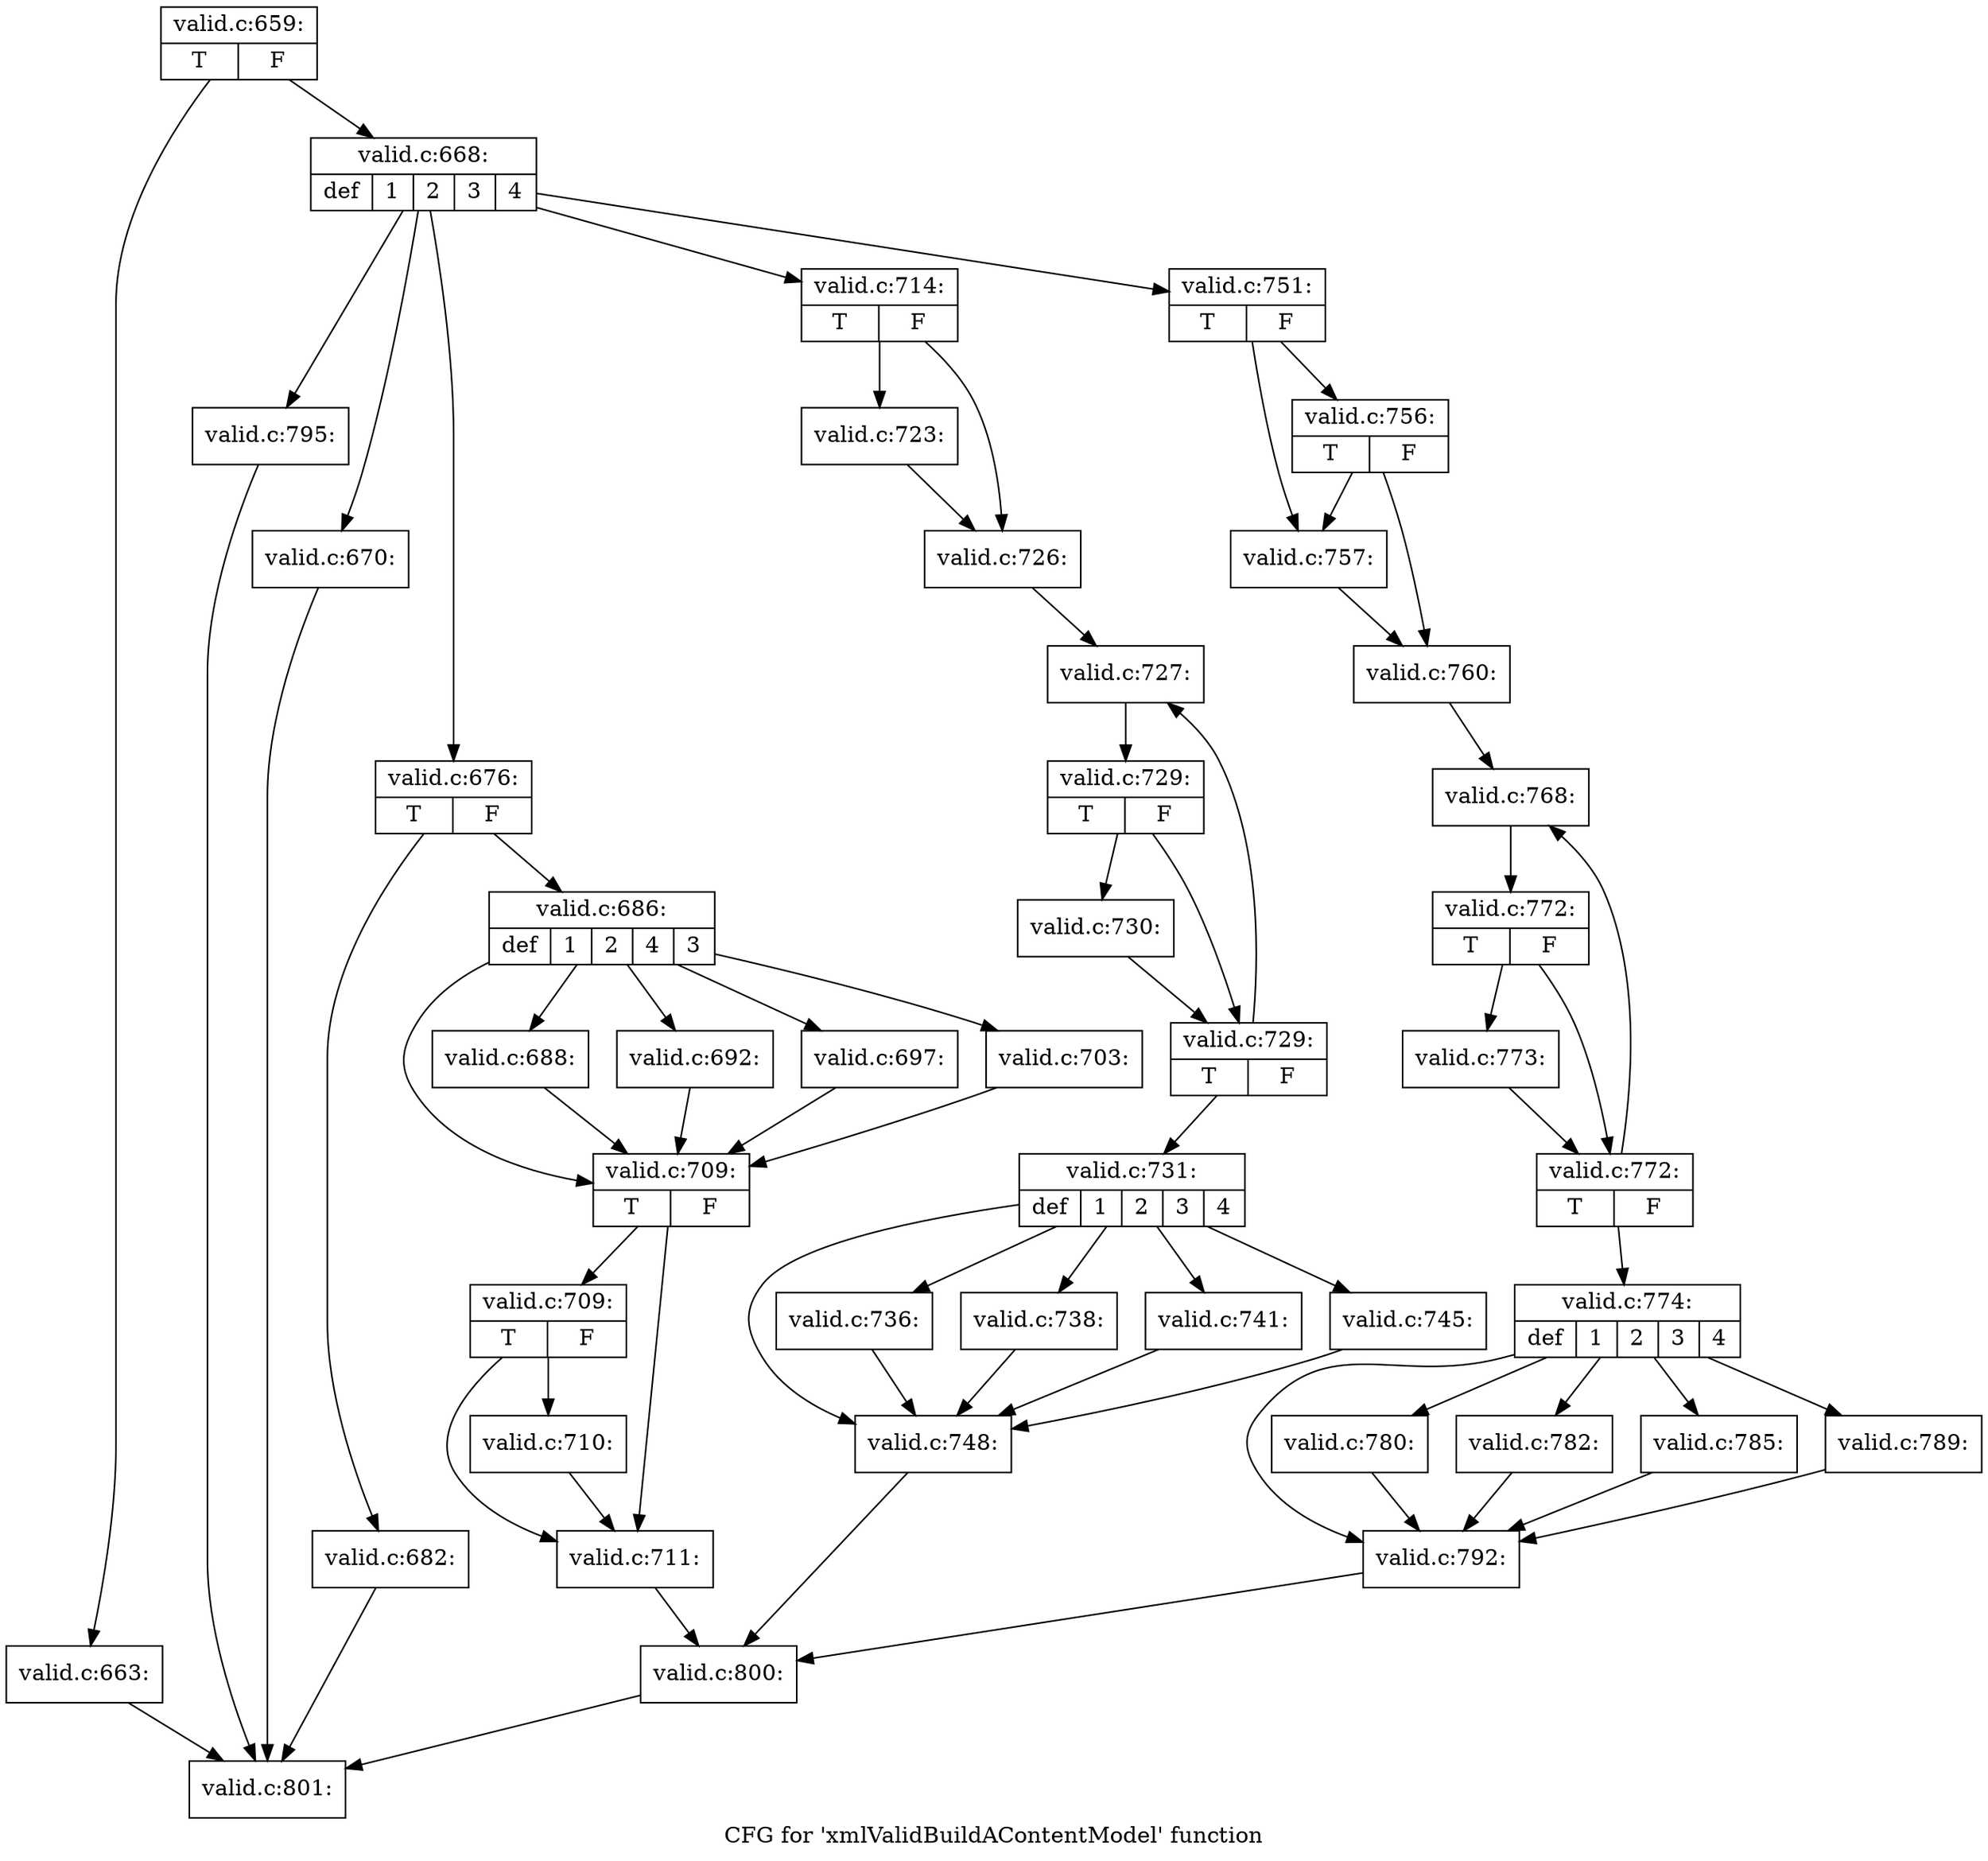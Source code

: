 digraph "CFG for 'xmlValidBuildAContentModel' function" {
	label="CFG for 'xmlValidBuildAContentModel' function";

	Node0x523fd40 [shape=record,label="{valid.c:659:|{<s0>T|<s1>F}}"];
	Node0x523fd40 -> Node0x5223fc0;
	Node0x523fd40 -> Node0x5240c60;
	Node0x5223fc0 [shape=record,label="{valid.c:663:}"];
	Node0x5223fc0 -> Node0x523f940;
	Node0x5240c60 [shape=record,label="{valid.c:668:|{<s0>def|<s1>1|<s2>2|<s3>3|<s4>4}}"];
	Node0x5240c60 -> Node0x5242380;
	Node0x5240c60 -> Node0x52426c0;
	Node0x5240c60 -> Node0x5242d90;
	Node0x5240c60 -> Node0x524a6d0;
	Node0x5240c60 -> Node0x524dbd0;
	Node0x52426c0 [shape=record,label="{valid.c:670:}"];
	Node0x52426c0 -> Node0x523f940;
	Node0x5242d90 [shape=record,label="{valid.c:676:|{<s0>T|<s1>F}}"];
	Node0x5242d90 -> Node0x5244080;
	Node0x5242d90 -> Node0x52440d0;
	Node0x5244080 [shape=record,label="{valid.c:682:}"];
	Node0x5244080 -> Node0x523f940;
	Node0x52440d0 [shape=record,label="{valid.c:686:|{<s0>def|<s1>1|<s2>2|<s3>4|<s4>3}}"];
	Node0x52440d0 -> Node0x52448f0;
	Node0x52440d0 -> Node0x5244e40;
	Node0x52440d0 -> Node0x5246840;
	Node0x52440d0 -> Node0x5246b70;
	Node0x52440d0 -> Node0x5247cb0;
	Node0x5244e40 [shape=record,label="{valid.c:688:}"];
	Node0x5244e40 -> Node0x52448f0;
	Node0x5246840 [shape=record,label="{valid.c:692:}"];
	Node0x5246840 -> Node0x52448f0;
	Node0x5246b70 [shape=record,label="{valid.c:697:}"];
	Node0x5246b70 -> Node0x52448f0;
	Node0x5247cb0 [shape=record,label="{valid.c:703:}"];
	Node0x5247cb0 -> Node0x52448f0;
	Node0x52448f0 [shape=record,label="{valid.c:709:|{<s0>T|<s1>F}}"];
	Node0x52448f0 -> Node0x5249d40;
	Node0x52448f0 -> Node0x5249cf0;
	Node0x5249d40 [shape=record,label="{valid.c:709:|{<s0>T|<s1>F}}"];
	Node0x5249d40 -> Node0x5244b00;
	Node0x5249d40 -> Node0x5249cf0;
	Node0x5244b00 [shape=record,label="{valid.c:710:}"];
	Node0x5244b00 -> Node0x5249cf0;
	Node0x5249cf0 [shape=record,label="{valid.c:711:}"];
	Node0x5249cf0 -> Node0x5242170;
	Node0x524a6d0 [shape=record,label="{valid.c:714:|{<s0>T|<s1>F}}"];
	Node0x524a6d0 -> Node0x524b630;
	Node0x524a6d0 -> Node0x524b680;
	Node0x524b630 [shape=record,label="{valid.c:723:}"];
	Node0x524b630 -> Node0x524b680;
	Node0x524b680 [shape=record,label="{valid.c:726:}"];
	Node0x524b680 -> Node0x524c040;
	Node0x524c040 [shape=record,label="{valid.c:727:}"];
	Node0x524c040 -> Node0x524bff0;
	Node0x524bff0 [shape=record,label="{valid.c:729:|{<s0>T|<s1>F}}"];
	Node0x524bff0 -> Node0x524c890;
	Node0x524bff0 -> Node0x524c840;
	Node0x524c890 [shape=record,label="{valid.c:730:}"];
	Node0x524c890 -> Node0x524c840;
	Node0x524c840 [shape=record,label="{valid.c:729:|{<s0>T|<s1>F}}"];
	Node0x524c840 -> Node0x524c040;
	Node0x524c840 -> Node0x524bfa0;
	Node0x524bfa0 [shape=record,label="{valid.c:731:|{<s0>def|<s1>1|<s2>2|<s3>3|<s4>4}}"];
	Node0x524bfa0 -> Node0x524daf0;
	Node0x524bfa0 -> Node0x524df10;
	Node0x524bfa0 -> Node0x524dff0;
	Node0x524bfa0 -> Node0x524e5d0;
	Node0x524bfa0 -> Node0x524ef80;
	Node0x524df10 [shape=record,label="{valid.c:736:}"];
	Node0x524df10 -> Node0x524daf0;
	Node0x524dff0 [shape=record,label="{valid.c:738:}"];
	Node0x524dff0 -> Node0x524daf0;
	Node0x524e5d0 [shape=record,label="{valid.c:741:}"];
	Node0x524e5d0 -> Node0x524daf0;
	Node0x524ef80 [shape=record,label="{valid.c:745:}"];
	Node0x524ef80 -> Node0x524daf0;
	Node0x524daf0 [shape=record,label="{valid.c:748:}"];
	Node0x524daf0 -> Node0x5242170;
	Node0x524dbd0 [shape=record,label="{valid.c:751:|{<s0>T|<s1>F}}"];
	Node0x524dbd0 -> Node0x5250270;
	Node0x524dbd0 -> Node0x5250310;
	Node0x5250310 [shape=record,label="{valid.c:756:|{<s0>T|<s1>F}}"];
	Node0x5250310 -> Node0x5250270;
	Node0x5250310 -> Node0x52502c0;
	Node0x5250270 [shape=record,label="{valid.c:757:}"];
	Node0x5250270 -> Node0x52502c0;
	Node0x52502c0 [shape=record,label="{valid.c:760:}"];
	Node0x52502c0 -> Node0x5251ff0;
	Node0x5251ff0 [shape=record,label="{valid.c:768:}"];
	Node0x5251ff0 -> Node0x5251fa0;
	Node0x5251fa0 [shape=record,label="{valid.c:772:|{<s0>T|<s1>F}}"];
	Node0x5251fa0 -> Node0x5252d50;
	Node0x5251fa0 -> Node0x5252d00;
	Node0x5252d50 [shape=record,label="{valid.c:773:}"];
	Node0x5252d50 -> Node0x5252d00;
	Node0x5252d00 [shape=record,label="{valid.c:772:|{<s0>T|<s1>F}}"];
	Node0x5252d00 -> Node0x5251ff0;
	Node0x5252d00 -> Node0x5251b10;
	Node0x5251b10 [shape=record,label="{valid.c:774:|{<s0>def|<s1>1|<s2>2|<s3>3|<s4>4}}"];
	Node0x5251b10 -> Node0x5254530;
	Node0x5251b10 -> Node0x5254910;
	Node0x5251b10 -> Node0x52549f0;
	Node0x5251b10 -> Node0x5254fd0;
	Node0x5251b10 -> Node0x5255980;
	Node0x5254910 [shape=record,label="{valid.c:780:}"];
	Node0x5254910 -> Node0x5254530;
	Node0x52549f0 [shape=record,label="{valid.c:782:}"];
	Node0x52549f0 -> Node0x5254530;
	Node0x5254fd0 [shape=record,label="{valid.c:785:}"];
	Node0x5254fd0 -> Node0x5254530;
	Node0x5255980 [shape=record,label="{valid.c:789:}"];
	Node0x5255980 -> Node0x5254530;
	Node0x5254530 [shape=record,label="{valid.c:792:}"];
	Node0x5254530 -> Node0x5242170;
	Node0x5242380 [shape=record,label="{valid.c:795:}"];
	Node0x5242380 -> Node0x523f940;
	Node0x5242170 [shape=record,label="{valid.c:800:}"];
	Node0x5242170 -> Node0x523f940;
	Node0x523f940 [shape=record,label="{valid.c:801:}"];
}
